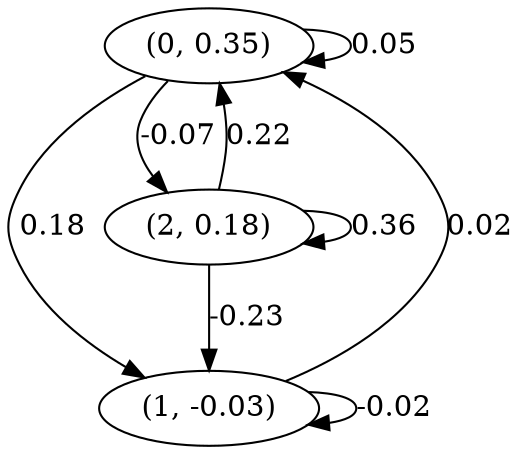 digraph {
    0 [ label = "(0, 0.35)" ]
    1 [ label = "(1, -0.03)" ]
    2 [ label = "(2, 0.18)" ]
    0 -> 0 [ label = "0.05" ]
    1 -> 1 [ label = "-0.02" ]
    2 -> 2 [ label = "0.36" ]
    1 -> 0 [ label = "0.02" ]
    2 -> 0 [ label = "0.22" ]
    0 -> 1 [ label = "0.18" ]
    2 -> 1 [ label = "-0.23" ]
    0 -> 2 [ label = "-0.07" ]
}

